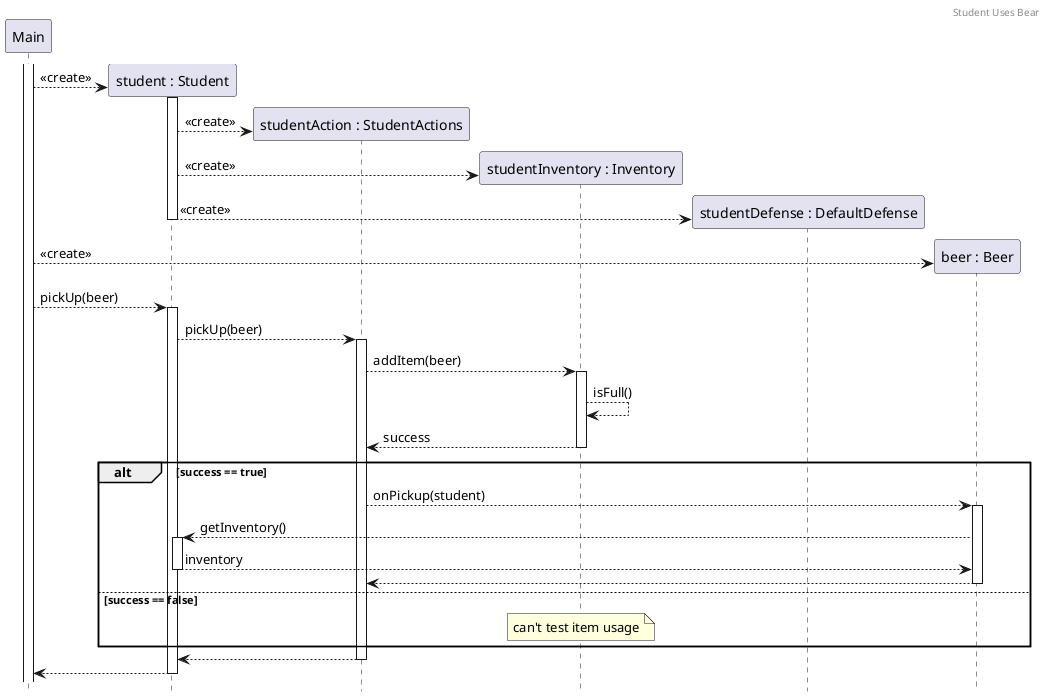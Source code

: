 @startuml StudentUsesBear
header Student Uses Bear
hide footbox

participant main as "Main"
activate main
create student as "student : Student"
main --> student ++: <<create>>
create studentAction as "studentAction : StudentActions"
student --> studentAction : <<create>>
create inventory as "studentInventory : Inventory"
student --> inventory : <<create>>
create defense as "studentDefense : DefaultDefense"
student --> defense --: <<create>>

create beer as "beer : Beer"
main --> beer : <<create>>

' ez nagyon nem így van a korábbi ábrán, de ez volt az intended use:

main --> student ++: pickUp(beer)
student --> studentAction ++: pickUp(beer)
studentAction --> inventory ++: addItem(beer)
inventory --> inventory : isFull()
return success

alt success == true
    studentAction --> beer ++: onPickup(student)
    beer --> student ++: getInventory()
    return inventory
    return 
    
else success == false
    note over inventory : can't test item usage
end

return
return

@enduml